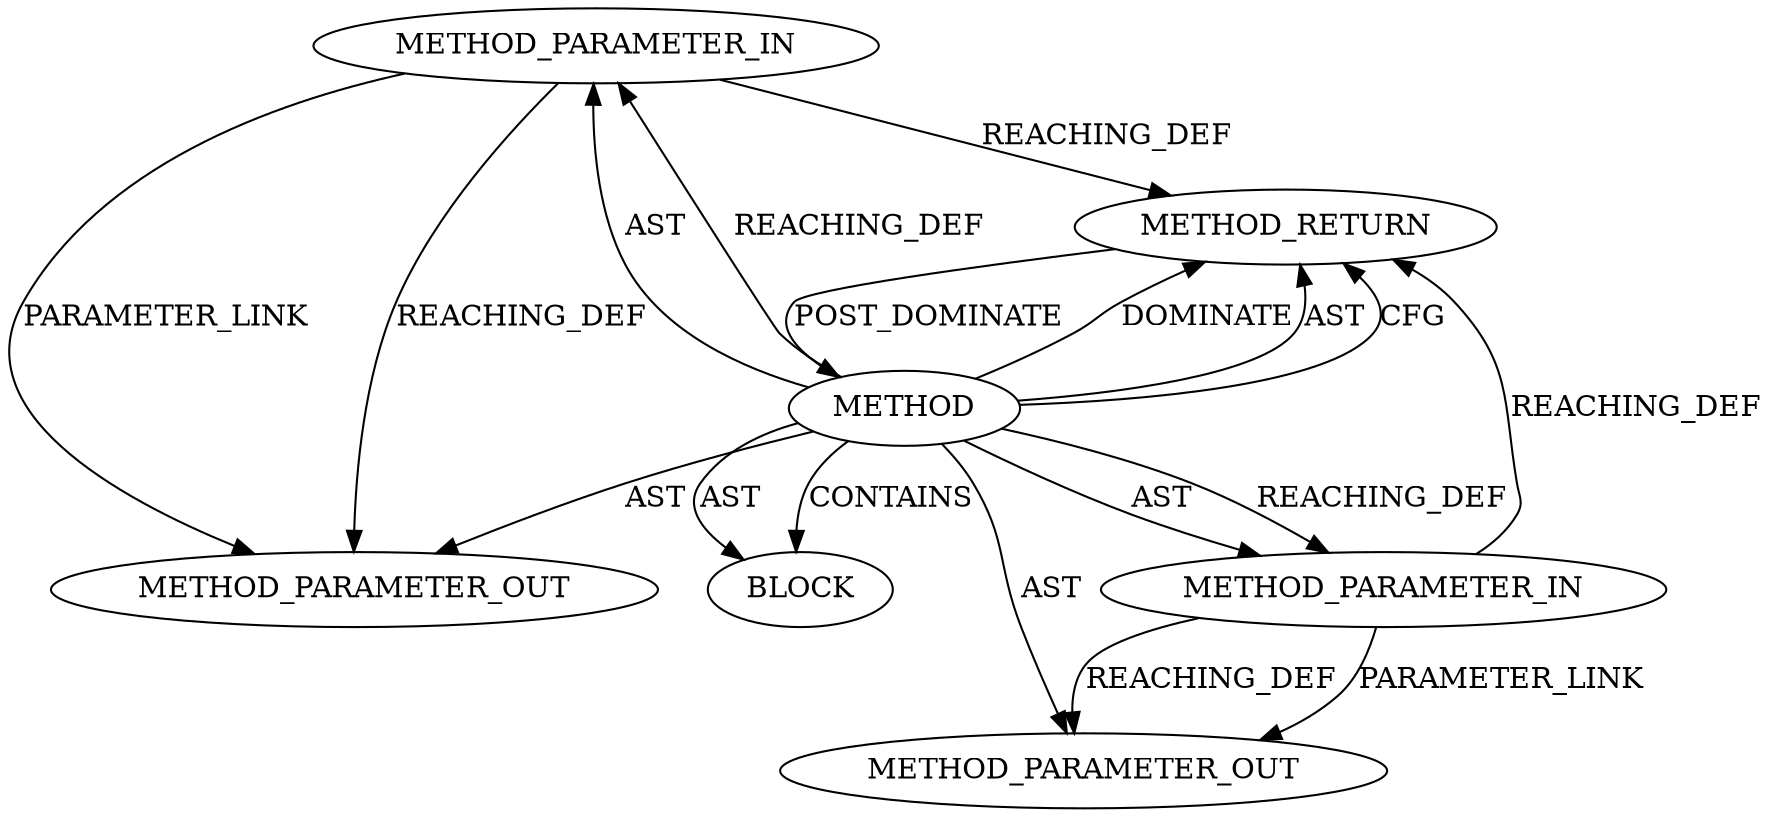 digraph {
  135 [label=METHOD_PARAMETER_IN ORDER=1 CODE="p1" IS_VARIADIC=false TYPE_FULL_NAME="ANY" EVALUATION_STRATEGY="BY_VALUE" INDEX=1 NAME="p1"]
  137 [label=BLOCK ORDER=1 ARGUMENT_INDEX=1 CODE="<empty>" TYPE_FULL_NAME="ANY"]
  155 [label=METHOD_PARAMETER_OUT ORDER=2 CODE="p2" IS_VARIADIC=false TYPE_FULL_NAME="ANY" EVALUATION_STRATEGY="BY_VALUE" INDEX=2 NAME="p2"]
  134 [label=METHOD AST_PARENT_TYPE="NAMESPACE_BLOCK" AST_PARENT_FULL_NAME="<global>" ORDER=0 CODE="<empty>" FULL_NAME="strcspn" IS_EXTERNAL=true FILENAME="<empty>" SIGNATURE="" NAME="strcspn"]
  136 [label=METHOD_PARAMETER_IN ORDER=2 CODE="p2" IS_VARIADIC=false TYPE_FULL_NAME="ANY" EVALUATION_STRATEGY="BY_VALUE" INDEX=2 NAME="p2"]
  154 [label=METHOD_PARAMETER_OUT ORDER=1 CODE="p1" IS_VARIADIC=false TYPE_FULL_NAME="ANY" EVALUATION_STRATEGY="BY_VALUE" INDEX=1 NAME="p1"]
  138 [label=METHOD_RETURN ORDER=2 CODE="RET" TYPE_FULL_NAME="ANY" EVALUATION_STRATEGY="BY_VALUE"]
  136 -> 155 [label=REACHING_DEF VARIABLE="p2"]
  136 -> 155 [label=PARAMETER_LINK ]
  134 -> 138 [label=DOMINATE ]
  134 -> 136 [label=AST ]
  134 -> 154 [label=AST ]
  134 -> 136 [label=REACHING_DEF VARIABLE=""]
  135 -> 154 [label=PARAMETER_LINK ]
  136 -> 138 [label=REACHING_DEF VARIABLE="p2"]
  134 -> 155 [label=AST ]
  135 -> 138 [label=REACHING_DEF VARIABLE="p1"]
  138 -> 134 [label=POST_DOMINATE ]
  134 -> 135 [label=AST ]
  134 -> 137 [label=AST ]
  134 -> 137 [label=CONTAINS ]
  134 -> 135 [label=REACHING_DEF VARIABLE=""]
  134 -> 138 [label=AST ]
  134 -> 138 [label=CFG ]
  135 -> 154 [label=REACHING_DEF VARIABLE="p1"]
}
